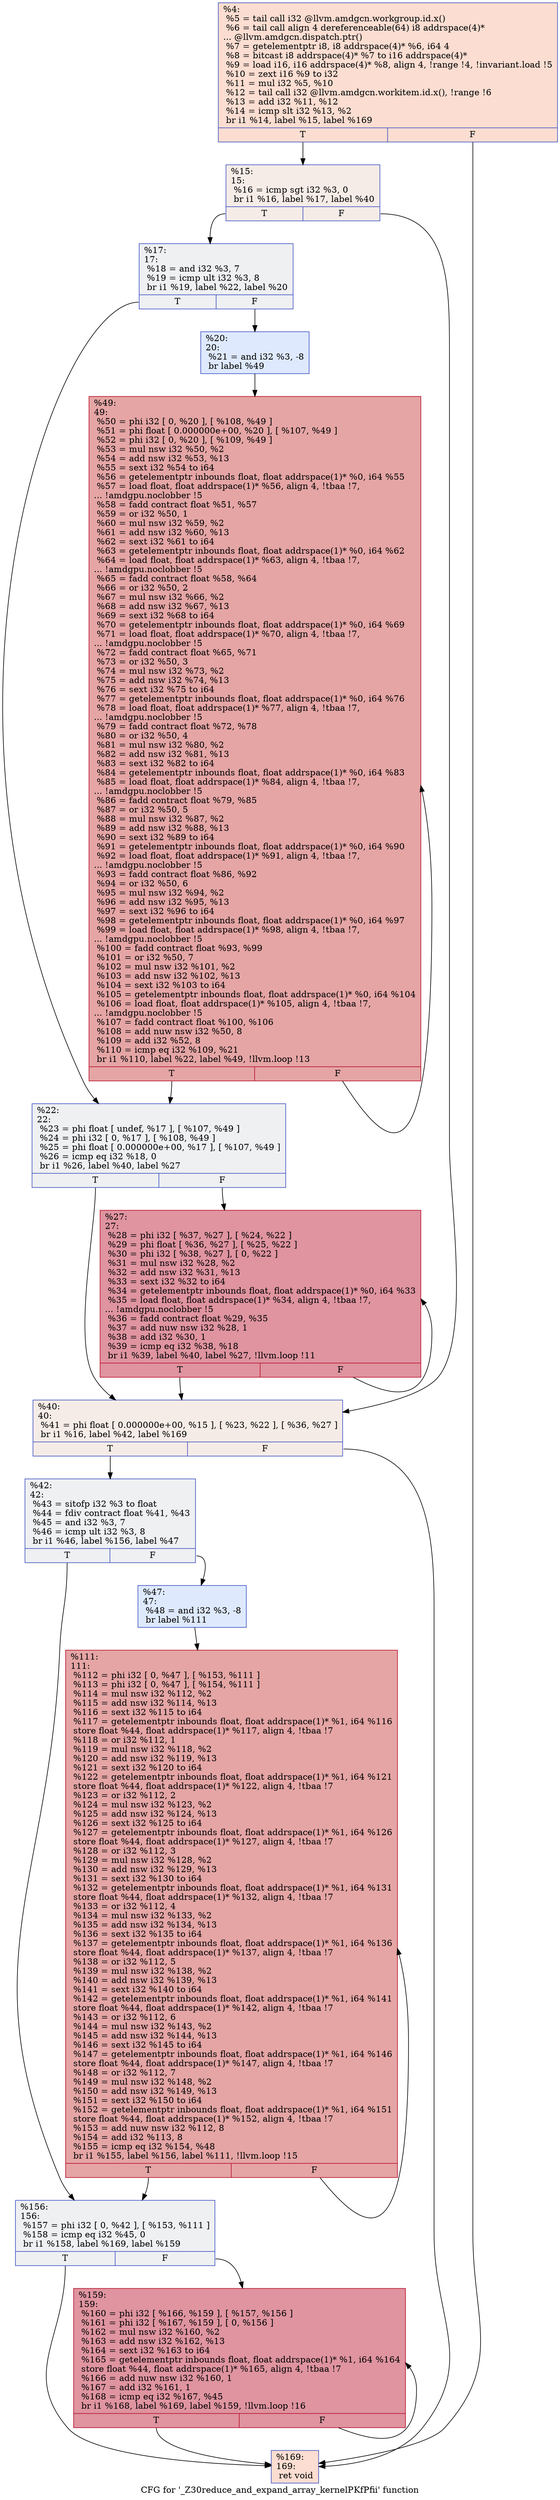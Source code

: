 digraph "CFG for '_Z30reduce_and_expand_array_kernelPKfPfii' function" {
	label="CFG for '_Z30reduce_and_expand_array_kernelPKfPfii' function";

	Node0x5bb6cc0 [shape=record,color="#3d50c3ff", style=filled, fillcolor="#f7b39670",label="{%4:\l  %5 = tail call i32 @llvm.amdgcn.workgroup.id.x()\l  %6 = tail call align 4 dereferenceable(64) i8 addrspace(4)*\l... @llvm.amdgcn.dispatch.ptr()\l  %7 = getelementptr i8, i8 addrspace(4)* %6, i64 4\l  %8 = bitcast i8 addrspace(4)* %7 to i16 addrspace(4)*\l  %9 = load i16, i16 addrspace(4)* %8, align 4, !range !4, !invariant.load !5\l  %10 = zext i16 %9 to i32\l  %11 = mul i32 %5, %10\l  %12 = tail call i32 @llvm.amdgcn.workitem.id.x(), !range !6\l  %13 = add i32 %11, %12\l  %14 = icmp slt i32 %13, %2\l  br i1 %14, label %15, label %169\l|{<s0>T|<s1>F}}"];
	Node0x5bb6cc0:s0 -> Node0x5bb8c10;
	Node0x5bb6cc0:s1 -> Node0x5bb8ca0;
	Node0x5bb8c10 [shape=record,color="#3d50c3ff", style=filled, fillcolor="#ead5c970",label="{%15:\l15:                                               \l  %16 = icmp sgt i32 %3, 0\l  br i1 %16, label %17, label %40\l|{<s0>T|<s1>F}}"];
	Node0x5bb8c10:s0 -> Node0x5bb78b0;
	Node0x5bb8c10:s1 -> Node0x5bb8f80;
	Node0x5bb78b0 [shape=record,color="#3d50c3ff", style=filled, fillcolor="#d9dce170",label="{%17:\l17:                                               \l  %18 = and i32 %3, 7\l  %19 = icmp ult i32 %3, 8\l  br i1 %19, label %22, label %20\l|{<s0>T|<s1>F}}"];
	Node0x5bb78b0:s0 -> Node0x5bb9200;
	Node0x5bb78b0:s1 -> Node0x5bb9250;
	Node0x5bb9250 [shape=record,color="#3d50c3ff", style=filled, fillcolor="#b5cdfa70",label="{%20:\l20:                                               \l  %21 = and i32 %3, -8\l  br label %49\l}"];
	Node0x5bb9250 -> Node0x5bb9450;
	Node0x5bb9200 [shape=record,color="#3d50c3ff", style=filled, fillcolor="#d9dce170",label="{%22:\l22:                                               \l  %23 = phi float [ undef, %17 ], [ %107, %49 ]\l  %24 = phi i32 [ 0, %17 ], [ %108, %49 ]\l  %25 = phi float [ 0.000000e+00, %17 ], [ %107, %49 ]\l  %26 = icmp eq i32 %18, 0\l  br i1 %26, label %40, label %27\l|{<s0>T|<s1>F}}"];
	Node0x5bb9200:s0 -> Node0x5bb8f80;
	Node0x5bb9200:s1 -> Node0x5bba6c0;
	Node0x5bba6c0 [shape=record,color="#b70d28ff", style=filled, fillcolor="#b70d2870",label="{%27:\l27:                                               \l  %28 = phi i32 [ %37, %27 ], [ %24, %22 ]\l  %29 = phi float [ %36, %27 ], [ %25, %22 ]\l  %30 = phi i32 [ %38, %27 ], [ 0, %22 ]\l  %31 = mul nsw i32 %28, %2\l  %32 = add nsw i32 %31, %13\l  %33 = sext i32 %32 to i64\l  %34 = getelementptr inbounds float, float addrspace(1)* %0, i64 %33\l  %35 = load float, float addrspace(1)* %34, align 4, !tbaa !7,\l... !amdgpu.noclobber !5\l  %36 = fadd contract float %29, %35\l  %37 = add nuw nsw i32 %28, 1\l  %38 = add i32 %30, 1\l  %39 = icmp eq i32 %38, %18\l  br i1 %39, label %40, label %27, !llvm.loop !11\l|{<s0>T|<s1>F}}"];
	Node0x5bba6c0:s0 -> Node0x5bb8f80;
	Node0x5bba6c0:s1 -> Node0x5bba6c0;
	Node0x5bb8f80 [shape=record,color="#3d50c3ff", style=filled, fillcolor="#ead5c970",label="{%40:\l40:                                               \l  %41 = phi float [ 0.000000e+00, %15 ], [ %23, %22 ], [ %36, %27 ]\l  br i1 %16, label %42, label %169\l|{<s0>T|<s1>F}}"];
	Node0x5bb8f80:s0 -> Node0x5bbbb00;
	Node0x5bb8f80:s1 -> Node0x5bb8ca0;
	Node0x5bbbb00 [shape=record,color="#3d50c3ff", style=filled, fillcolor="#d9dce170",label="{%42:\l42:                                               \l  %43 = sitofp i32 %3 to float\l  %44 = fdiv contract float %41, %43\l  %45 = and i32 %3, 7\l  %46 = icmp ult i32 %3, 8\l  br i1 %46, label %156, label %47\l|{<s0>T|<s1>F}}"];
	Node0x5bbbb00:s0 -> Node0x5bbbe20;
	Node0x5bbbb00:s1 -> Node0x5bbbe70;
	Node0x5bbbe70 [shape=record,color="#3d50c3ff", style=filled, fillcolor="#b5cdfa70",label="{%47:\l47:                                               \l  %48 = and i32 %3, -8\l  br label %111\l}"];
	Node0x5bbbe70 -> Node0x5bbc040;
	Node0x5bb9450 [shape=record,color="#b70d28ff", style=filled, fillcolor="#c5333470",label="{%49:\l49:                                               \l  %50 = phi i32 [ 0, %20 ], [ %108, %49 ]\l  %51 = phi float [ 0.000000e+00, %20 ], [ %107, %49 ]\l  %52 = phi i32 [ 0, %20 ], [ %109, %49 ]\l  %53 = mul nsw i32 %50, %2\l  %54 = add nsw i32 %53, %13\l  %55 = sext i32 %54 to i64\l  %56 = getelementptr inbounds float, float addrspace(1)* %0, i64 %55\l  %57 = load float, float addrspace(1)* %56, align 4, !tbaa !7,\l... !amdgpu.noclobber !5\l  %58 = fadd contract float %51, %57\l  %59 = or i32 %50, 1\l  %60 = mul nsw i32 %59, %2\l  %61 = add nsw i32 %60, %13\l  %62 = sext i32 %61 to i64\l  %63 = getelementptr inbounds float, float addrspace(1)* %0, i64 %62\l  %64 = load float, float addrspace(1)* %63, align 4, !tbaa !7,\l... !amdgpu.noclobber !5\l  %65 = fadd contract float %58, %64\l  %66 = or i32 %50, 2\l  %67 = mul nsw i32 %66, %2\l  %68 = add nsw i32 %67, %13\l  %69 = sext i32 %68 to i64\l  %70 = getelementptr inbounds float, float addrspace(1)* %0, i64 %69\l  %71 = load float, float addrspace(1)* %70, align 4, !tbaa !7,\l... !amdgpu.noclobber !5\l  %72 = fadd contract float %65, %71\l  %73 = or i32 %50, 3\l  %74 = mul nsw i32 %73, %2\l  %75 = add nsw i32 %74, %13\l  %76 = sext i32 %75 to i64\l  %77 = getelementptr inbounds float, float addrspace(1)* %0, i64 %76\l  %78 = load float, float addrspace(1)* %77, align 4, !tbaa !7,\l... !amdgpu.noclobber !5\l  %79 = fadd contract float %72, %78\l  %80 = or i32 %50, 4\l  %81 = mul nsw i32 %80, %2\l  %82 = add nsw i32 %81, %13\l  %83 = sext i32 %82 to i64\l  %84 = getelementptr inbounds float, float addrspace(1)* %0, i64 %83\l  %85 = load float, float addrspace(1)* %84, align 4, !tbaa !7,\l... !amdgpu.noclobber !5\l  %86 = fadd contract float %79, %85\l  %87 = or i32 %50, 5\l  %88 = mul nsw i32 %87, %2\l  %89 = add nsw i32 %88, %13\l  %90 = sext i32 %89 to i64\l  %91 = getelementptr inbounds float, float addrspace(1)* %0, i64 %90\l  %92 = load float, float addrspace(1)* %91, align 4, !tbaa !7,\l... !amdgpu.noclobber !5\l  %93 = fadd contract float %86, %92\l  %94 = or i32 %50, 6\l  %95 = mul nsw i32 %94, %2\l  %96 = add nsw i32 %95, %13\l  %97 = sext i32 %96 to i64\l  %98 = getelementptr inbounds float, float addrspace(1)* %0, i64 %97\l  %99 = load float, float addrspace(1)* %98, align 4, !tbaa !7,\l... !amdgpu.noclobber !5\l  %100 = fadd contract float %93, %99\l  %101 = or i32 %50, 7\l  %102 = mul nsw i32 %101, %2\l  %103 = add nsw i32 %102, %13\l  %104 = sext i32 %103 to i64\l  %105 = getelementptr inbounds float, float addrspace(1)* %0, i64 %104\l  %106 = load float, float addrspace(1)* %105, align 4, !tbaa !7,\l... !amdgpu.noclobber !5\l  %107 = fadd contract float %100, %106\l  %108 = add nuw nsw i32 %50, 8\l  %109 = add i32 %52, 8\l  %110 = icmp eq i32 %109, %21\l  br i1 %110, label %22, label %49, !llvm.loop !13\l|{<s0>T|<s1>F}}"];
	Node0x5bb9450:s0 -> Node0x5bb9200;
	Node0x5bb9450:s1 -> Node0x5bb9450;
	Node0x5bbc040 [shape=record,color="#b70d28ff", style=filled, fillcolor="#c5333470",label="{%111:\l111:                                              \l  %112 = phi i32 [ 0, %47 ], [ %153, %111 ]\l  %113 = phi i32 [ 0, %47 ], [ %154, %111 ]\l  %114 = mul nsw i32 %112, %2\l  %115 = add nsw i32 %114, %13\l  %116 = sext i32 %115 to i64\l  %117 = getelementptr inbounds float, float addrspace(1)* %1, i64 %116\l  store float %44, float addrspace(1)* %117, align 4, !tbaa !7\l  %118 = or i32 %112, 1\l  %119 = mul nsw i32 %118, %2\l  %120 = add nsw i32 %119, %13\l  %121 = sext i32 %120 to i64\l  %122 = getelementptr inbounds float, float addrspace(1)* %1, i64 %121\l  store float %44, float addrspace(1)* %122, align 4, !tbaa !7\l  %123 = or i32 %112, 2\l  %124 = mul nsw i32 %123, %2\l  %125 = add nsw i32 %124, %13\l  %126 = sext i32 %125 to i64\l  %127 = getelementptr inbounds float, float addrspace(1)* %1, i64 %126\l  store float %44, float addrspace(1)* %127, align 4, !tbaa !7\l  %128 = or i32 %112, 3\l  %129 = mul nsw i32 %128, %2\l  %130 = add nsw i32 %129, %13\l  %131 = sext i32 %130 to i64\l  %132 = getelementptr inbounds float, float addrspace(1)* %1, i64 %131\l  store float %44, float addrspace(1)* %132, align 4, !tbaa !7\l  %133 = or i32 %112, 4\l  %134 = mul nsw i32 %133, %2\l  %135 = add nsw i32 %134, %13\l  %136 = sext i32 %135 to i64\l  %137 = getelementptr inbounds float, float addrspace(1)* %1, i64 %136\l  store float %44, float addrspace(1)* %137, align 4, !tbaa !7\l  %138 = or i32 %112, 5\l  %139 = mul nsw i32 %138, %2\l  %140 = add nsw i32 %139, %13\l  %141 = sext i32 %140 to i64\l  %142 = getelementptr inbounds float, float addrspace(1)* %1, i64 %141\l  store float %44, float addrspace(1)* %142, align 4, !tbaa !7\l  %143 = or i32 %112, 6\l  %144 = mul nsw i32 %143, %2\l  %145 = add nsw i32 %144, %13\l  %146 = sext i32 %145 to i64\l  %147 = getelementptr inbounds float, float addrspace(1)* %1, i64 %146\l  store float %44, float addrspace(1)* %147, align 4, !tbaa !7\l  %148 = or i32 %112, 7\l  %149 = mul nsw i32 %148, %2\l  %150 = add nsw i32 %149, %13\l  %151 = sext i32 %150 to i64\l  %152 = getelementptr inbounds float, float addrspace(1)* %1, i64 %151\l  store float %44, float addrspace(1)* %152, align 4, !tbaa !7\l  %153 = add nuw nsw i32 %112, 8\l  %154 = add i32 %113, 8\l  %155 = icmp eq i32 %154, %48\l  br i1 %155, label %156, label %111, !llvm.loop !15\l|{<s0>T|<s1>F}}"];
	Node0x5bbc040:s0 -> Node0x5bbbe20;
	Node0x5bbc040:s1 -> Node0x5bbc040;
	Node0x5bbbe20 [shape=record,color="#3d50c3ff", style=filled, fillcolor="#d9dce170",label="{%156:\l156:                                              \l  %157 = phi i32 [ 0, %42 ], [ %153, %111 ]\l  %158 = icmp eq i32 %45, 0\l  br i1 %158, label %169, label %159\l|{<s0>T|<s1>F}}"];
	Node0x5bbbe20:s0 -> Node0x5bb8ca0;
	Node0x5bbbe20:s1 -> Node0x5bc1230;
	Node0x5bc1230 [shape=record,color="#b70d28ff", style=filled, fillcolor="#b70d2870",label="{%159:\l159:                                              \l  %160 = phi i32 [ %166, %159 ], [ %157, %156 ]\l  %161 = phi i32 [ %167, %159 ], [ 0, %156 ]\l  %162 = mul nsw i32 %160, %2\l  %163 = add nsw i32 %162, %13\l  %164 = sext i32 %163 to i64\l  %165 = getelementptr inbounds float, float addrspace(1)* %1, i64 %164\l  store float %44, float addrspace(1)* %165, align 4, !tbaa !7\l  %166 = add nuw nsw i32 %160, 1\l  %167 = add i32 %161, 1\l  %168 = icmp eq i32 %167, %45\l  br i1 %168, label %169, label %159, !llvm.loop !16\l|{<s0>T|<s1>F}}"];
	Node0x5bc1230:s0 -> Node0x5bb8ca0;
	Node0x5bc1230:s1 -> Node0x5bc1230;
	Node0x5bb8ca0 [shape=record,color="#3d50c3ff", style=filled, fillcolor="#f7b39670",label="{%169:\l169:                                              \l  ret void\l}"];
}
